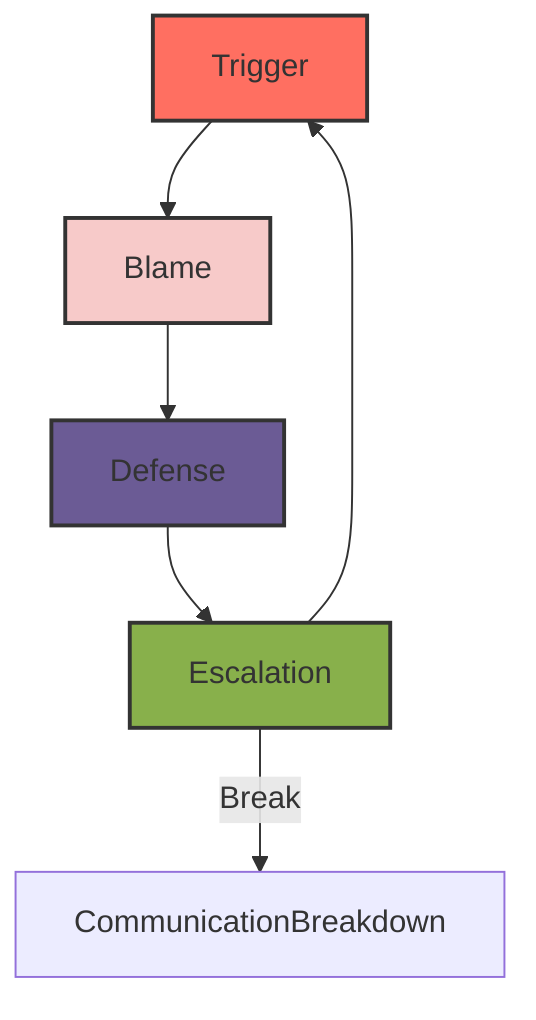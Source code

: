 flowchart TD
   Trigger --> Blame
   Blame --> Defense
   Defense --> Escalation
   Escalation --> Trigger
   Escalation -->|Break| CommunicationBreakdown
   
   style Trigger fill:#FF6F61,stroke:#333,stroke-width:2px
   style Blame fill:#F7CAC9,stroke:#333,stroke-width:2px
   style Defense fill:#6B5B95,stroke:#333,stroke-width:2px
   style Escalation fill:#88B04B,stroke:#333,stroke-width:2px